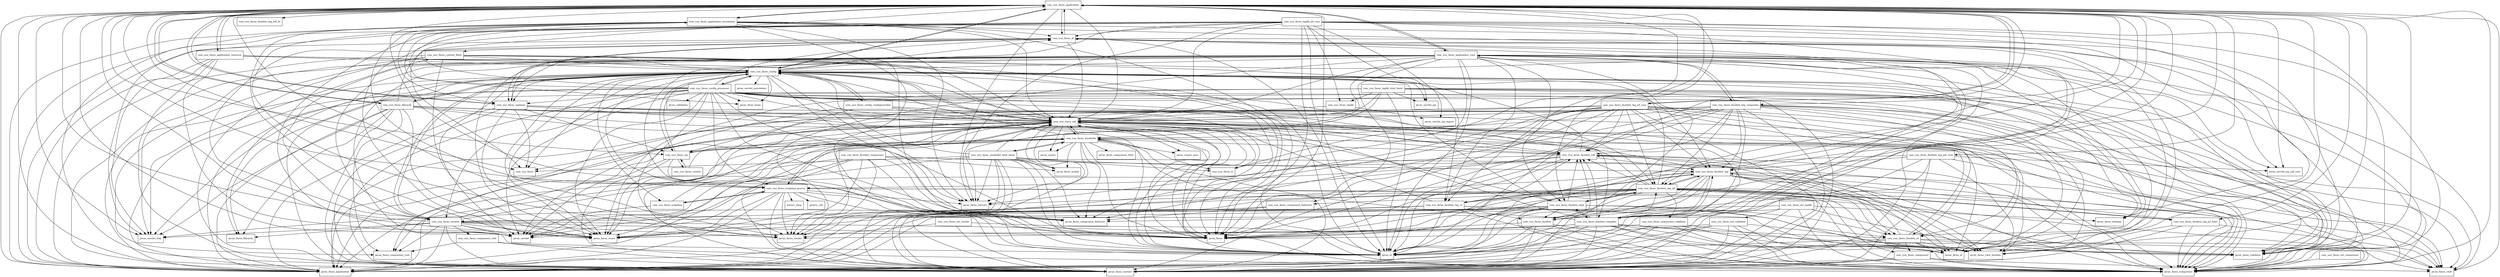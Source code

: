 digraph jsf_impl_2_1_28_redhat_3_package_dependencies {
  node [shape = box, fontsize=10.0];
  com_sun_faces_application -> com_sun_faces;
  com_sun_faces_application -> com_sun_faces_application_annotation;
  com_sun_faces_application -> com_sun_faces_application_resource;
  com_sun_faces_application -> com_sun_faces_application_view;
  com_sun_faces_application -> com_sun_faces_config;
  com_sun_faces_application -> com_sun_faces_el;
  com_sun_faces_application -> com_sun_faces_facelets;
  com_sun_faces_application -> com_sun_faces_facelets_compiler;
  com_sun_faces_application -> com_sun_faces_facelets_impl;
  com_sun_faces_application -> com_sun_faces_facelets_tag;
  com_sun_faces_application -> com_sun_faces_facelets_tag_composite;
  com_sun_faces_application -> com_sun_faces_facelets_tag_jsf_core;
  com_sun_faces_application -> com_sun_faces_facelets_tag_jsf_html;
  com_sun_faces_application -> com_sun_faces_facelets_tag_jstl_core;
  com_sun_faces_application -> com_sun_faces_facelets_tag_jstl_fn;
  com_sun_faces_application -> com_sun_faces_facelets_tag_ui;
  com_sun_faces_application -> com_sun_faces_facelets_util;
  com_sun_faces_application -> com_sun_faces_io;
  com_sun_faces_application -> com_sun_faces_lifecycle;
  com_sun_faces_application -> com_sun_faces_mgbean;
  com_sun_faces_application -> com_sun_faces_scripting_groovy;
  com_sun_faces_application -> com_sun_faces_spi;
  com_sun_faces_application -> com_sun_faces_util;
  com_sun_faces_application -> javax_el;
  com_sun_faces_application -> javax_faces;
  com_sun_faces_application -> javax_faces_application;
  com_sun_faces_application -> javax_faces_component;
  com_sun_faces_application -> javax_faces_component_behavior;
  com_sun_faces_application -> javax_faces_context;
  com_sun_faces_application -> javax_faces_convert;
  com_sun_faces_application -> javax_faces_el;
  com_sun_faces_application -> javax_faces_event;
  com_sun_faces_application -> javax_faces_render;
  com_sun_faces_application -> javax_faces_validator;
  com_sun_faces_application -> javax_faces_view;
  com_sun_faces_application -> javax_faces_view_facelets;
  com_sun_faces_application -> javax_servlet;
  com_sun_faces_application -> javax_servlet_http;
  com_sun_faces_application -> javax_servlet_jsp_jstl_core;
  com_sun_faces_application_annotation -> com_sun_faces_application;
  com_sun_faces_application_annotation -> com_sun_faces_el;
  com_sun_faces_application_annotation -> com_sun_faces_mgbean;
  com_sun_faces_application_annotation -> com_sun_faces_util;
  com_sun_faces_application_annotation -> javax_el;
  com_sun_faces_application_annotation -> javax_faces;
  com_sun_faces_application_annotation -> javax_faces_application;
  com_sun_faces_application_annotation -> javax_faces_bean;
  com_sun_faces_application_annotation -> javax_faces_component;
  com_sun_faces_application_annotation -> javax_faces_component_behavior;
  com_sun_faces_application_annotation -> javax_faces_context;
  com_sun_faces_application_annotation -> javax_faces_convert;
  com_sun_faces_application_annotation -> javax_faces_event;
  com_sun_faces_application_annotation -> javax_faces_render;
  com_sun_faces_application_annotation -> javax_faces_validator;
  com_sun_faces_application_resource -> com_sun_faces_application;
  com_sun_faces_application_resource -> com_sun_faces_config;
  com_sun_faces_application_resource -> com_sun_faces_util;
  com_sun_faces_application_resource -> javax_el;
  com_sun_faces_application_resource -> javax_faces;
  com_sun_faces_application_resource -> javax_faces_application;
  com_sun_faces_application_resource -> javax_faces_context;
  com_sun_faces_application_resource -> javax_servlet;
  com_sun_faces_application_resource -> javax_servlet_http;
  com_sun_faces_application_view -> com_sun_faces_application;
  com_sun_faces_application_view -> com_sun_faces_config;
  com_sun_faces_application_view -> com_sun_faces_context;
  com_sun_faces_application_view -> com_sun_faces_facelets;
  com_sun_faces_application_view -> com_sun_faces_facelets_el;
  com_sun_faces_application_view -> com_sun_faces_facelets_impl;
  com_sun_faces_application_view -> com_sun_faces_facelets_tag_composite;
  com_sun_faces_application_view -> com_sun_faces_facelets_tag_jsf;
  com_sun_faces_application_view -> com_sun_faces_facelets_tag_ui;
  com_sun_faces_application_view -> com_sun_faces_io;
  com_sun_faces_application_view -> com_sun_faces_mgbean;
  com_sun_faces_application_view -> com_sun_faces_renderkit;
  com_sun_faces_application_view -> com_sun_faces_scripting_groovy;
  com_sun_faces_application_view -> com_sun_faces_util;
  com_sun_faces_application_view -> javax_el;
  com_sun_faces_application_view -> javax_faces;
  com_sun_faces_application_view -> javax_faces_application;
  com_sun_faces_application_view -> javax_faces_component;
  com_sun_faces_application_view -> javax_faces_component_visit;
  com_sun_faces_application_view -> javax_faces_context;
  com_sun_faces_application_view -> javax_faces_event;
  com_sun_faces_application_view -> javax_faces_render;
  com_sun_faces_application_view -> javax_faces_validator;
  com_sun_faces_application_view -> javax_faces_view;
  com_sun_faces_application_view -> javax_faces_view_facelets;
  com_sun_faces_application_view -> javax_servlet;
  com_sun_faces_application_view -> javax_servlet_http;
  com_sun_faces_application_view -> javax_servlet_jsp_jstl_core;
  com_sun_faces_component -> javax_faces_application;
  com_sun_faces_component -> javax_faces_component;
  com_sun_faces_component -> javax_faces_context;
  com_sun_faces_component -> javax_faces_view;
  com_sun_faces_component_behavior -> javax_faces_application;
  com_sun_faces_component_behavior -> javax_faces_component_behavior;
  com_sun_faces_component_behavior -> javax_faces_context;
  com_sun_faces_component_validator -> com_sun_faces_util;
  com_sun_faces_component_validator -> javax_faces_application;
  com_sun_faces_component_validator -> javax_faces_component;
  com_sun_faces_component_validator -> javax_faces_context;
  com_sun_faces_component_validator -> javax_faces_event;
  com_sun_faces_component_validator -> javax_faces_validator;
  com_sun_faces_component_validator -> javax_faces_view_facelets;
  com_sun_faces_component_visit -> javax_faces_component;
  com_sun_faces_component_visit -> javax_faces_component_visit;
  com_sun_faces_component_visit -> javax_faces_context;
  com_sun_faces_config -> com_sun_faces;
  com_sun_faces_config -> com_sun_faces_application;
  com_sun_faces_config -> com_sun_faces_config_configprovider;
  com_sun_faces_config -> com_sun_faces_config_processor;
  com_sun_faces_config -> com_sun_faces_context;
  com_sun_faces_config -> com_sun_faces_el;
  com_sun_faces_config -> com_sun_faces_lifecycle;
  com_sun_faces_config -> com_sun_faces_mgbean;
  com_sun_faces_config -> com_sun_faces_scripting;
  com_sun_faces_config -> com_sun_faces_scripting_groovy;
  com_sun_faces_config -> com_sun_faces_spi;
  com_sun_faces_config -> com_sun_faces_util;
  com_sun_faces_config -> javax_el;
  com_sun_faces_config -> javax_faces;
  com_sun_faces_config -> javax_faces_application;
  com_sun_faces_config -> javax_faces_bean;
  com_sun_faces_config -> javax_faces_component;
  com_sun_faces_config -> javax_faces_component_behavior;
  com_sun_faces_config -> javax_faces_context;
  com_sun_faces_config -> javax_faces_convert;
  com_sun_faces_config -> javax_faces_event;
  com_sun_faces_config -> javax_faces_lifecycle;
  com_sun_faces_config -> javax_faces_render;
  com_sun_faces_config -> javax_faces_validator;
  com_sun_faces_config -> javax_faces_webapp;
  com_sun_faces_config -> javax_servlet;
  com_sun_faces_config -> javax_servlet_annotation;
  com_sun_faces_config -> javax_servlet_http;
  com_sun_faces_config -> javax_servlet_jsp;
  com_sun_faces_config_configprovider -> com_sun_faces_config;
  com_sun_faces_config_configprovider -> com_sun_faces_facelets_util;
  com_sun_faces_config_configprovider -> com_sun_faces_spi;
  com_sun_faces_config_configprovider -> com_sun_faces_util;
  com_sun_faces_config_configprovider -> javax_faces;
  com_sun_faces_config_configprovider -> javax_servlet;
  com_sun_faces_config_processor -> com_sun_faces_application;
  com_sun_faces_config_processor -> com_sun_faces_application_annotation;
  com_sun_faces_config_processor -> com_sun_faces_config;
  com_sun_faces_config_processor -> com_sun_faces_context;
  com_sun_faces_config_processor -> com_sun_faces_el;
  com_sun_faces_config_processor -> com_sun_faces_facelets_compiler;
  com_sun_faces_config_processor -> com_sun_faces_facelets_tag;
  com_sun_faces_config_processor -> com_sun_faces_facelets_tag_jsf;
  com_sun_faces_config_processor -> com_sun_faces_facelets_util;
  com_sun_faces_config_processor -> com_sun_faces_mgbean;
  com_sun_faces_config_processor -> com_sun_faces_scripting_groovy;
  com_sun_faces_config_processor -> com_sun_faces_util;
  com_sun_faces_config_processor -> javax_el;
  com_sun_faces_config_processor -> javax_faces;
  com_sun_faces_config_processor -> javax_faces_application;
  com_sun_faces_config_processor -> javax_faces_bean;
  com_sun_faces_config_processor -> javax_faces_component;
  com_sun_faces_config_processor -> javax_faces_component_behavior;
  com_sun_faces_config_processor -> javax_faces_context;
  com_sun_faces_config_processor -> javax_faces_convert;
  com_sun_faces_config_processor -> javax_faces_el;
  com_sun_faces_config_processor -> javax_faces_event;
  com_sun_faces_config_processor -> javax_faces_lifecycle;
  com_sun_faces_config_processor -> javax_faces_render;
  com_sun_faces_config_processor -> javax_faces_validator;
  com_sun_faces_config_processor -> javax_servlet;
  com_sun_faces_config_processor -> javax_validation;
  com_sun_faces_context -> com_sun_faces_application;
  com_sun_faces_context -> com_sun_faces_component_visit;
  com_sun_faces_context -> com_sun_faces_config;
  com_sun_faces_context -> com_sun_faces_context_flash;
  com_sun_faces_context -> com_sun_faces_el;
  com_sun_faces_context -> com_sun_faces_renderkit;
  com_sun_faces_context -> com_sun_faces_util;
  com_sun_faces_context -> javax_el;
  com_sun_faces_context -> javax_faces;
  com_sun_faces_context -> javax_faces_application;
  com_sun_faces_context -> javax_faces_component;
  com_sun_faces_context -> javax_faces_component_visit;
  com_sun_faces_context -> javax_faces_context;
  com_sun_faces_context -> javax_faces_event;
  com_sun_faces_context -> javax_faces_lifecycle;
  com_sun_faces_context -> javax_faces_render;
  com_sun_faces_context -> javax_servlet;
  com_sun_faces_context -> javax_servlet_http;
  com_sun_faces_context_flash -> com_sun_faces_config;
  com_sun_faces_context_flash -> com_sun_faces_facelets_tag_ui;
  com_sun_faces_context_flash -> com_sun_faces_util;
  com_sun_faces_context_flash -> javax_el;
  com_sun_faces_context_flash -> javax_faces_application;
  com_sun_faces_context_flash -> javax_faces_component;
  com_sun_faces_context_flash -> javax_faces_context;
  com_sun_faces_context_flash -> javax_faces_event;
  com_sun_faces_context_flash -> javax_servlet_http;
  com_sun_faces_el -> com_sun_faces_application;
  com_sun_faces_el -> com_sun_faces_component;
  com_sun_faces_el -> com_sun_faces_context_flash;
  com_sun_faces_el -> com_sun_faces_mgbean;
  com_sun_faces_el -> com_sun_faces_util;
  com_sun_faces_el -> javax_el;
  com_sun_faces_el -> javax_faces_application;
  com_sun_faces_el -> javax_faces_component;
  com_sun_faces_el -> javax_faces_context;
  com_sun_faces_el -> javax_faces_el;
  com_sun_faces_ext_component -> javax_faces_component;
  com_sun_faces_ext_render -> javax_faces_component;
  com_sun_faces_ext_render -> javax_faces_context;
  com_sun_faces_ext_render -> javax_faces_render;
  com_sun_faces_ext_taglib -> com_sun_faces_ext_validator;
  com_sun_faces_ext_taglib -> javax_el;
  com_sun_faces_ext_taglib -> javax_faces_application;
  com_sun_faces_ext_taglib -> javax_faces_component;
  com_sun_faces_ext_taglib -> javax_faces_context;
  com_sun_faces_ext_taglib -> javax_faces_validator;
  com_sun_faces_ext_taglib -> javax_faces_webapp;
  com_sun_faces_ext_validator -> javax_el;
  com_sun_faces_ext_validator -> javax_faces;
  com_sun_faces_ext_validator -> javax_faces_application;
  com_sun_faces_ext_validator -> javax_faces_component;
  com_sun_faces_ext_validator -> javax_faces_context;
  com_sun_faces_ext_validator -> javax_faces_el;
  com_sun_faces_ext_validator -> javax_faces_validator;
  com_sun_faces_facelets -> com_sun_faces_facelets_util;
  com_sun_faces_facelets -> javax_el;
  com_sun_faces_facelets -> javax_faces;
  com_sun_faces_facelets -> javax_faces_component;
  com_sun_faces_facelets -> javax_faces_context;
  com_sun_faces_facelets -> javax_faces_view_facelets;
  com_sun_faces_facelets_compiler -> com_sun_faces_config;
  com_sun_faces_facelets_compiler -> com_sun_faces_el;
  com_sun_faces_facelets_compiler -> com_sun_faces_facelets_el;
  com_sun_faces_facelets_compiler -> com_sun_faces_facelets_impl;
  com_sun_faces_facelets_compiler -> com_sun_faces_facelets_tag;
  com_sun_faces_facelets_compiler -> com_sun_faces_facelets_tag_jsf;
  com_sun_faces_facelets_compiler -> com_sun_faces_facelets_util;
  com_sun_faces_facelets_compiler -> com_sun_faces_renderkit;
  com_sun_faces_facelets_compiler -> com_sun_faces_util;
  com_sun_faces_facelets_compiler -> javax_el;
  com_sun_faces_facelets_compiler -> javax_faces_application;
  com_sun_faces_facelets_compiler -> javax_faces_component;
  com_sun_faces_facelets_compiler -> javax_faces_context;
  com_sun_faces_facelets_compiler -> javax_faces_el;
  com_sun_faces_facelets_compiler -> javax_faces_event;
  com_sun_faces_facelets_compiler -> javax_faces_render;
  com_sun_faces_facelets_compiler -> javax_faces_view;
  com_sun_faces_facelets_compiler -> javax_faces_view_facelets;
  com_sun_faces_facelets_component -> com_sun_faces_facelets_tag;
  com_sun_faces_facelets_component -> javax_el;
  com_sun_faces_facelets_component -> javax_faces;
  com_sun_faces_facelets_component -> javax_faces_application;
  com_sun_faces_facelets_component -> javax_faces_component;
  com_sun_faces_facelets_component -> javax_faces_component_visit;
  com_sun_faces_facelets_component -> javax_faces_context;
  com_sun_faces_facelets_component -> javax_faces_event;
  com_sun_faces_facelets_component -> javax_faces_model;
  com_sun_faces_facelets_component -> javax_faces_render;
  com_sun_faces_facelets_el -> com_sun_faces_component;
  com_sun_faces_facelets_el -> com_sun_faces_facelets_util;
  com_sun_faces_facelets_el -> com_sun_faces_util;
  com_sun_faces_facelets_el -> javax_el;
  com_sun_faces_facelets_el -> javax_faces_application;
  com_sun_faces_facelets_el -> javax_faces_component;
  com_sun_faces_facelets_el -> javax_faces_context;
  com_sun_faces_facelets_el -> javax_faces_el;
  com_sun_faces_facelets_el -> javax_faces_validator;
  com_sun_faces_facelets_el -> javax_faces_view;
  com_sun_faces_facelets_el -> javax_faces_view_facelets;
  com_sun_faces_facelets_impl -> com_sun_faces_config;
  com_sun_faces_facelets_impl -> com_sun_faces_context;
  com_sun_faces_facelets_impl -> com_sun_faces_facelets;
  com_sun_faces_facelets_impl -> com_sun_faces_facelets_compiler;
  com_sun_faces_facelets_impl -> com_sun_faces_facelets_el;
  com_sun_faces_facelets_impl -> com_sun_faces_facelets_tag_jsf;
  com_sun_faces_facelets_impl -> com_sun_faces_facelets_util;
  com_sun_faces_facelets_impl -> com_sun_faces_util;
  com_sun_faces_facelets_impl -> javax_el;
  com_sun_faces_facelets_impl -> javax_faces;
  com_sun_faces_facelets_impl -> javax_faces_application;
  com_sun_faces_facelets_impl -> javax_faces_component;
  com_sun_faces_facelets_impl -> javax_faces_context;
  com_sun_faces_facelets_impl -> javax_faces_view_facelets;
  com_sun_faces_facelets_tag -> com_sun_faces_el;
  com_sun_faces_facelets_tag -> com_sun_faces_facelets;
  com_sun_faces_facelets_tag -> com_sun_faces_facelets_compiler;
  com_sun_faces_facelets_tag -> com_sun_faces_facelets_el;
  com_sun_faces_facelets_tag -> com_sun_faces_facelets_tag_jsf;
  com_sun_faces_facelets_tag -> com_sun_faces_facelets_tag_ui;
  com_sun_faces_facelets_tag -> com_sun_faces_util;
  com_sun_faces_facelets_tag -> javax_el;
  com_sun_faces_facelets_tag -> javax_faces;
  com_sun_faces_facelets_tag -> javax_faces_application;
  com_sun_faces_facelets_tag -> javax_faces_component;
  com_sun_faces_facelets_tag -> javax_faces_context;
  com_sun_faces_facelets_tag -> javax_faces_el;
  com_sun_faces_facelets_tag -> javax_faces_view;
  com_sun_faces_facelets_tag -> javax_faces_view_facelets;
  com_sun_faces_facelets_tag_composite -> com_sun_faces_application_view;
  com_sun_faces_facelets_tag_composite -> com_sun_faces_facelets_compiler;
  com_sun_faces_facelets_tag_composite -> com_sun_faces_facelets_el;
  com_sun_faces_facelets_tag_composite -> com_sun_faces_facelets_tag;
  com_sun_faces_facelets_tag_composite -> com_sun_faces_facelets_tag_jsf;
  com_sun_faces_facelets_tag_composite -> com_sun_faces_facelets_util;
  com_sun_faces_facelets_tag_composite -> com_sun_faces_util;
  com_sun_faces_facelets_tag_composite -> javax_el;
  com_sun_faces_facelets_tag_composite -> javax_faces;
  com_sun_faces_facelets_tag_composite -> javax_faces_application;
  com_sun_faces_facelets_tag_composite -> javax_faces_component;
  com_sun_faces_facelets_tag_composite -> javax_faces_component_behavior;
  com_sun_faces_facelets_tag_composite -> javax_faces_component_visit;
  com_sun_faces_facelets_tag_composite -> javax_faces_context;
  com_sun_faces_facelets_tag_composite -> javax_faces_el;
  com_sun_faces_facelets_tag_composite -> javax_faces_event;
  com_sun_faces_facelets_tag_composite -> javax_faces_render;
  com_sun_faces_facelets_tag_composite -> javax_faces_view;
  com_sun_faces_facelets_tag_composite -> javax_faces_view_facelets;
  com_sun_faces_facelets_tag_jsf -> com_sun_faces_component;
  com_sun_faces_facelets_tag_jsf -> com_sun_faces_component_behavior;
  com_sun_faces_facelets_tag_jsf -> com_sun_faces_component_validator;
  com_sun_faces_facelets_tag_jsf -> com_sun_faces_config;
  com_sun_faces_facelets_tag_jsf -> com_sun_faces_context;
  com_sun_faces_facelets_tag_jsf -> com_sun_faces_facelets_el;
  com_sun_faces_facelets_tag_jsf -> com_sun_faces_facelets_impl;
  com_sun_faces_facelets_tag_jsf -> com_sun_faces_facelets_tag;
  com_sun_faces_facelets_tag_jsf -> com_sun_faces_facelets_tag_jsf_html;
  com_sun_faces_facelets_tag_jsf -> com_sun_faces_facelets_util;
  com_sun_faces_facelets_tag_jsf -> com_sun_faces_util;
  com_sun_faces_facelets_tag_jsf -> javax_el;
  com_sun_faces_facelets_tag_jsf -> javax_faces;
  com_sun_faces_facelets_tag_jsf -> javax_faces_application;
  com_sun_faces_facelets_tag_jsf -> javax_faces_component;
  com_sun_faces_facelets_tag_jsf -> javax_faces_component_behavior;
  com_sun_faces_facelets_tag_jsf -> javax_faces_context;
  com_sun_faces_facelets_tag_jsf -> javax_faces_convert;
  com_sun_faces_facelets_tag_jsf -> javax_faces_el;
  com_sun_faces_facelets_tag_jsf -> javax_faces_event;
  com_sun_faces_facelets_tag_jsf -> javax_faces_validator;
  com_sun_faces_facelets_tag_jsf -> javax_faces_view;
  com_sun_faces_facelets_tag_jsf -> javax_faces_view_facelets;
  com_sun_faces_facelets_tag_jsf_core -> com_sun_faces_application;
  com_sun_faces_facelets_tag_jsf_core -> com_sun_faces_component_behavior;
  com_sun_faces_facelets_tag_jsf_core -> com_sun_faces_facelets_el;
  com_sun_faces_facelets_tag_jsf_core -> com_sun_faces_facelets_tag;
  com_sun_faces_facelets_tag_jsf_core -> com_sun_faces_facelets_tag_jsf;
  com_sun_faces_facelets_tag_jsf_core -> com_sun_faces_facelets_util;
  com_sun_faces_facelets_tag_jsf_core -> com_sun_faces_renderkit;
  com_sun_faces_facelets_tag_jsf_core -> com_sun_faces_util;
  com_sun_faces_facelets_tag_jsf_core -> javax_el;
  com_sun_faces_facelets_tag_jsf_core -> javax_faces;
  com_sun_faces_facelets_tag_jsf_core -> javax_faces_application;
  com_sun_faces_facelets_tag_jsf_core -> javax_faces_component;
  com_sun_faces_facelets_tag_jsf_core -> javax_faces_component_behavior;
  com_sun_faces_facelets_tag_jsf_core -> javax_faces_context;
  com_sun_faces_facelets_tag_jsf_core -> javax_faces_convert;
  com_sun_faces_facelets_tag_jsf_core -> javax_faces_el;
  com_sun_faces_facelets_tag_jsf_core -> javax_faces_event;
  com_sun_faces_facelets_tag_jsf_core -> javax_faces_view;
  com_sun_faces_facelets_tag_jsf_core -> javax_faces_view_facelets;
  com_sun_faces_facelets_tag_jsf_html -> com_sun_faces_facelets_tag;
  com_sun_faces_facelets_tag_jsf_html -> com_sun_faces_facelets_tag_jsf;
  com_sun_faces_facelets_tag_jsf_html -> javax_faces_component;
  com_sun_faces_facelets_tag_jsf_html -> javax_faces_context;
  com_sun_faces_facelets_tag_jsf_html -> javax_faces_view;
  com_sun_faces_facelets_tag_jsf_html -> javax_faces_view_facelets;
  com_sun_faces_facelets_tag_jstl_core -> com_sun_faces_facelets;
  com_sun_faces_facelets_tag_jstl_core -> com_sun_faces_facelets_tag;
  com_sun_faces_facelets_tag_jstl_core -> javax_el;
  com_sun_faces_facelets_tag_jstl_core -> javax_faces;
  com_sun_faces_facelets_tag_jstl_core -> javax_faces_component;
  com_sun_faces_facelets_tag_jstl_core -> javax_faces_context;
  com_sun_faces_facelets_tag_jstl_core -> javax_faces_view_facelets;
  com_sun_faces_facelets_tag_jstl_core -> javax_servlet_jsp_jstl_core;
  com_sun_faces_facelets_tag_ui -> com_sun_faces_facelets;
  com_sun_faces_facelets_tag_ui -> com_sun_faces_facelets_el;
  com_sun_faces_facelets_tag_ui -> com_sun_faces_facelets_tag;
  com_sun_faces_facelets_tag_ui -> com_sun_faces_facelets_util;
  com_sun_faces_facelets_tag_ui -> com_sun_faces_util;
  com_sun_faces_facelets_tag_ui -> javax_el;
  com_sun_faces_facelets_tag_ui -> javax_faces_application;
  com_sun_faces_facelets_tag_ui -> javax_faces_component;
  com_sun_faces_facelets_tag_ui -> javax_faces_context;
  com_sun_faces_facelets_tag_ui -> javax_faces_view_facelets;
  com_sun_faces_facelets_tag_ui -> javax_servlet_http;
  com_sun_faces_facelets_util -> com_sun_faces_config;
  com_sun_faces_facelets_util -> com_sun_faces_facelets_tag;
  com_sun_faces_facelets_util -> com_sun_faces_scripting_groovy;
  com_sun_faces_facelets_util -> com_sun_faces_util;
  com_sun_faces_facelets_util -> javax_el;
  com_sun_faces_facelets_util -> javax_faces;
  com_sun_faces_facelets_util -> javax_faces_component;
  com_sun_faces_facelets_util -> javax_faces_context;
  com_sun_faces_facelets_util -> javax_faces_el;
  com_sun_faces_facelets_util -> javax_faces_view_facelets;
  com_sun_faces_facelets_util -> javax_servlet;
  com_sun_faces_lifecycle -> com_sun_faces_application;
  com_sun_faces_lifecycle -> com_sun_faces_config;
  com_sun_faces_lifecycle -> com_sun_faces_el;
  com_sun_faces_lifecycle -> com_sun_faces_util;
  com_sun_faces_lifecycle -> javax_el;
  com_sun_faces_lifecycle -> javax_faces;
  com_sun_faces_lifecycle -> javax_faces_application;
  com_sun_faces_lifecycle -> javax_faces_component;
  com_sun_faces_lifecycle -> javax_faces_component_visit;
  com_sun_faces_lifecycle -> javax_faces_context;
  com_sun_faces_lifecycle -> javax_faces_event;
  com_sun_faces_lifecycle -> javax_faces_lifecycle;
  com_sun_faces_lifecycle -> javax_faces_view;
  com_sun_faces_lifecycle -> javax_servlet_http;
  com_sun_faces_mgbean -> com_sun_faces;
  com_sun_faces_mgbean -> com_sun_faces_application;
  com_sun_faces_mgbean -> com_sun_faces_el;
  com_sun_faces_mgbean -> com_sun_faces_spi;
  com_sun_faces_mgbean -> com_sun_faces_util;
  com_sun_faces_mgbean -> javax_el;
  com_sun_faces_mgbean -> javax_faces;
  com_sun_faces_mgbean -> javax_faces_application;
  com_sun_faces_mgbean -> javax_faces_component;
  com_sun_faces_mgbean -> javax_faces_context;
  com_sun_faces_mgbean -> javax_faces_event;
  com_sun_faces_renderkit -> com_sun_faces_config;
  com_sun_faces_renderkit -> com_sun_faces_facelets_util;
  com_sun_faces_renderkit -> com_sun_faces_io;
  com_sun_faces_renderkit -> com_sun_faces_renderkit_html_basic;
  com_sun_faces_renderkit -> com_sun_faces_spi;
  com_sun_faces_renderkit -> com_sun_faces_util;
  com_sun_faces_renderkit -> javax_crypto;
  com_sun_faces_renderkit -> javax_crypto_spec;
  com_sun_faces_renderkit -> javax_faces;
  com_sun_faces_renderkit -> javax_faces_application;
  com_sun_faces_renderkit -> javax_faces_component;
  com_sun_faces_renderkit -> javax_faces_component_behavior;
  com_sun_faces_renderkit -> javax_faces_component_html;
  com_sun_faces_renderkit -> javax_faces_context;
  com_sun_faces_renderkit -> javax_faces_model;
  com_sun_faces_renderkit -> javax_faces_render;
  com_sun_faces_renderkit -> javax_servlet;
  com_sun_faces_renderkit_html_basic -> com_sun_faces;
  com_sun_faces_renderkit_html_basic -> com_sun_faces_config;
  com_sun_faces_renderkit_html_basic -> com_sun_faces_io;
  com_sun_faces_renderkit_html_basic -> com_sun_faces_renderkit;
  com_sun_faces_renderkit_html_basic -> com_sun_faces_util;
  com_sun_faces_renderkit_html_basic -> javax_el;
  com_sun_faces_renderkit_html_basic -> javax_faces;
  com_sun_faces_renderkit_html_basic -> javax_faces_application;
  com_sun_faces_renderkit_html_basic -> javax_faces_component;
  com_sun_faces_renderkit_html_basic -> javax_faces_component_behavior;
  com_sun_faces_renderkit_html_basic -> javax_faces_context;
  com_sun_faces_renderkit_html_basic -> javax_faces_convert;
  com_sun_faces_renderkit_html_basic -> javax_faces_event;
  com_sun_faces_renderkit_html_basic -> javax_faces_model;
  com_sun_faces_renderkit_html_basic -> javax_faces_render;
  com_sun_faces_scripting -> com_sun_faces_scripting_groovy;
  com_sun_faces_scripting -> com_sun_faces_util;
  com_sun_faces_scripting -> javax_servlet;
  com_sun_faces_scripting_groovy -> com_sun_faces_scripting;
  com_sun_faces_scripting_groovy -> com_sun_faces_util;
  com_sun_faces_scripting_groovy -> groovy_lang;
  com_sun_faces_scripting_groovy -> groovy_util;
  com_sun_faces_scripting_groovy -> javax_el;
  com_sun_faces_scripting_groovy -> javax_faces;
  com_sun_faces_scripting_groovy -> javax_faces_application;
  com_sun_faces_scripting_groovy -> javax_faces_component;
  com_sun_faces_scripting_groovy -> javax_faces_context;
  com_sun_faces_scripting_groovy -> javax_faces_convert;
  com_sun_faces_scripting_groovy -> javax_faces_event;
  com_sun_faces_scripting_groovy -> javax_faces_render;
  com_sun_faces_scripting_groovy -> javax_faces_view;
  com_sun_faces_scripting_groovy -> javax_servlet;
  com_sun_faces_spi -> com_sun_faces_config;
  com_sun_faces_spi -> com_sun_faces_renderkit;
  com_sun_faces_spi -> com_sun_faces_util;
  com_sun_faces_spi -> com_sun_faces_vendor;
  com_sun_faces_spi -> javax_faces;
  com_sun_faces_spi -> javax_faces_context;
  com_sun_faces_spi -> javax_servlet;
  com_sun_faces_taglib -> com_sun_faces_util;
  com_sun_faces_taglib -> javax_servlet_jsp_tagext;
  com_sun_faces_taglib_html_basic -> com_sun_faces_taglib;
  com_sun_faces_taglib_html_basic -> com_sun_faces_util;
  com_sun_faces_taglib_html_basic -> javax_el;
  com_sun_faces_taglib_html_basic -> javax_faces_application;
  com_sun_faces_taglib_html_basic -> javax_faces_component;
  com_sun_faces_taglib_html_basic -> javax_faces_context;
  com_sun_faces_taglib_html_basic -> javax_faces_convert;
  com_sun_faces_taglib_html_basic -> javax_faces_event;
  com_sun_faces_taglib_html_basic -> javax_faces_validator;
  com_sun_faces_taglib_html_basic -> javax_faces_webapp;
  com_sun_faces_taglib_html_basic -> javax_servlet_jsp;
  com_sun_faces_taglib_jsf_core -> com_sun_faces;
  com_sun_faces_taglib_jsf_core -> com_sun_faces_config;
  com_sun_faces_taglib_jsf_core -> com_sun_faces_el;
  com_sun_faces_taglib_jsf_core -> com_sun_faces_taglib;
  com_sun_faces_taglib_jsf_core -> com_sun_faces_util;
  com_sun_faces_taglib_jsf_core -> javax_el;
  com_sun_faces_taglib_jsf_core -> javax_faces;
  com_sun_faces_taglib_jsf_core -> javax_faces_application;
  com_sun_faces_taglib_jsf_core -> javax_faces_component;
  com_sun_faces_taglib_jsf_core -> javax_faces_context;
  com_sun_faces_taglib_jsf_core -> javax_faces_convert;
  com_sun_faces_taglib_jsf_core -> javax_faces_event;
  com_sun_faces_taglib_jsf_core -> javax_faces_validator;
  com_sun_faces_taglib_jsf_core -> javax_faces_webapp;
  com_sun_faces_taglib_jsf_core -> javax_servlet;
  com_sun_faces_taglib_jsf_core -> javax_servlet_http;
  com_sun_faces_taglib_jsf_core -> javax_servlet_jsp;
  com_sun_faces_taglib_jsf_core -> javax_servlet_jsp_jstl_core;
  com_sun_faces_taglib_jsf_core -> javax_servlet_jsp_tagext;
  com_sun_faces_util -> com_sun_faces;
  com_sun_faces_util -> com_sun_faces_config;
  com_sun_faces_util -> com_sun_faces_io;
  com_sun_faces_util -> com_sun_faces_renderkit;
  com_sun_faces_util -> com_sun_faces_scripting_groovy;
  com_sun_faces_util -> javax_crypto;
  com_sun_faces_util -> javax_crypto_spec;
  com_sun_faces_util -> javax_el;
  com_sun_faces_util -> javax_faces;
  com_sun_faces_util -> javax_faces_application;
  com_sun_faces_util -> javax_faces_component;
  com_sun_faces_util -> javax_faces_context;
  com_sun_faces_util -> javax_faces_convert;
  com_sun_faces_util -> javax_faces_el;
  com_sun_faces_util -> javax_faces_event;
  com_sun_faces_util -> javax_faces_model;
  com_sun_faces_util -> javax_servlet;
  com_sun_faces_vendor -> com_sun_faces_spi;
  com_sun_faces_vendor -> com_sun_faces_util;
}
